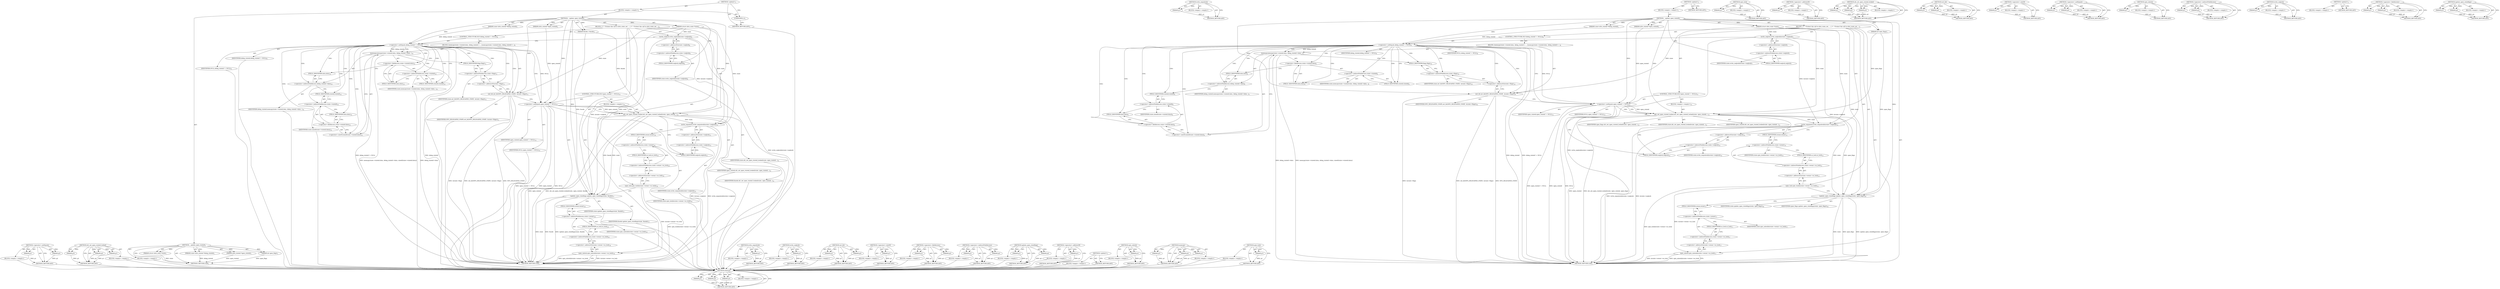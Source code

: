 digraph "spin_lock" {
vulnerable_115 [label=<(METHOD,memcpy)>];
vulnerable_116 [label=<(PARAM,p1)>];
vulnerable_117 [label=<(PARAM,p2)>];
vulnerable_118 [label=<(PARAM,p3)>];
vulnerable_119 [label=<(BLOCK,&lt;empty&gt;,&lt;empty&gt;)>];
vulnerable_120 [label=<(METHOD_RETURN,ANY)>];
vulnerable_141 [label=<(METHOD,write_sequnlock)>];
vulnerable_142 [label=<(PARAM,p1)>];
vulnerable_143 [label=<(BLOCK,&lt;empty&gt;,&lt;empty&gt;)>];
vulnerable_144 [label=<(METHOD_RETURN,ANY)>];
vulnerable_6 [label=<(METHOD,&lt;global&gt;)<SUB>1</SUB>>];
vulnerable_7 [label=<(BLOCK,&lt;empty&gt;,&lt;empty&gt;)<SUB>1</SUB>>];
vulnerable_8 [label=<(METHOD,__update_open_stateid)<SUB>1</SUB>>];
vulnerable_9 [label=<(PARAM,struct nfs4_state *state)<SUB>1</SUB>>];
vulnerable_10 [label=<(PARAM,nfs4_stateid *open_stateid)<SUB>1</SUB>>];
vulnerable_11 [label=<(PARAM,const nfs4_stateid *deleg_stateid)<SUB>1</SUB>>];
vulnerable_12 [label=<(PARAM,int open_flags)<SUB>1</SUB>>];
vulnerable_13 [label=<(BLOCK,{
 	/*
 	 * Protect the call to nfs4_state_set_...,{
 	/*
 	 * Protect the call to nfs4_state_set_...)<SUB>2</SUB>>];
vulnerable_14 [label=<(write_seqlock,write_seqlock(&amp;state-&gt;seqlock))<SUB>7</SUB>>];
vulnerable_15 [label=<(&lt;operator&gt;.addressOf,&amp;state-&gt;seqlock)<SUB>7</SUB>>];
vulnerable_16 [label=<(&lt;operator&gt;.indirectFieldAccess,state-&gt;seqlock)<SUB>7</SUB>>];
vulnerable_17 [label=<(IDENTIFIER,state,write_seqlock(&amp;state-&gt;seqlock))<SUB>7</SUB>>];
vulnerable_18 [label=<(FIELD_IDENTIFIER,seqlock,seqlock)<SUB>7</SUB>>];
vulnerable_19 [label=<(CONTROL_STRUCTURE,IF,if (deleg_stateid != NULL))<SUB>8</SUB>>];
vulnerable_20 [label=<(&lt;operator&gt;.notEquals,deleg_stateid != NULL)<SUB>8</SUB>>];
vulnerable_21 [label=<(IDENTIFIER,deleg_stateid,deleg_stateid != NULL)<SUB>8</SUB>>];
vulnerable_22 [label=<(IDENTIFIER,NULL,deleg_stateid != NULL)<SUB>8</SUB>>];
vulnerable_23 [label=<(BLOCK,{
		memcpy(state-&gt;stateid.data, deleg_stateid-&gt;...,{
		memcpy(state-&gt;stateid.data, deleg_stateid-&gt;...)<SUB>8</SUB>>];
vulnerable_24 [label=<(memcpy,memcpy(state-&gt;stateid.data, deleg_stateid-&gt;data...)<SUB>9</SUB>>];
vulnerable_25 [label=<(&lt;operator&gt;.fieldAccess,state-&gt;stateid.data)<SUB>9</SUB>>];
vulnerable_26 [label=<(&lt;operator&gt;.indirectFieldAccess,state-&gt;stateid)<SUB>9</SUB>>];
vulnerable_27 [label=<(IDENTIFIER,state,memcpy(state-&gt;stateid.data, deleg_stateid-&gt;data...)<SUB>9</SUB>>];
vulnerable_28 [label=<(FIELD_IDENTIFIER,stateid,stateid)<SUB>9</SUB>>];
vulnerable_29 [label=<(FIELD_IDENTIFIER,data,data)<SUB>9</SUB>>];
vulnerable_30 [label=<(&lt;operator&gt;.indirectFieldAccess,deleg_stateid-&gt;data)<SUB>9</SUB>>];
vulnerable_31 [label=<(IDENTIFIER,deleg_stateid,memcpy(state-&gt;stateid.data, deleg_stateid-&gt;data...)<SUB>9</SUB>>];
vulnerable_32 [label=<(FIELD_IDENTIFIER,data,data)<SUB>9</SUB>>];
vulnerable_33 [label=<(&lt;operator&gt;.sizeOf,sizeof(state-&gt;stateid.data))<SUB>9</SUB>>];
vulnerable_34 [label=<(&lt;operator&gt;.fieldAccess,state-&gt;stateid.data)<SUB>9</SUB>>];
vulnerable_35 [label=<(&lt;operator&gt;.indirectFieldAccess,state-&gt;stateid)<SUB>9</SUB>>];
vulnerable_36 [label=<(IDENTIFIER,state,sizeof(state-&gt;stateid.data))<SUB>9</SUB>>];
vulnerable_37 [label=<(FIELD_IDENTIFIER,stateid,stateid)<SUB>9</SUB>>];
vulnerable_38 [label=<(FIELD_IDENTIFIER,data,data)<SUB>9</SUB>>];
vulnerable_39 [label=<(set_bit,set_bit(NFS_DELEGATED_STATE, &amp;state-&gt;flags))<SUB>10</SUB>>];
vulnerable_40 [label=<(IDENTIFIER,NFS_DELEGATED_STATE,set_bit(NFS_DELEGATED_STATE, &amp;state-&gt;flags))<SUB>10</SUB>>];
vulnerable_41 [label=<(&lt;operator&gt;.addressOf,&amp;state-&gt;flags)<SUB>10</SUB>>];
vulnerable_42 [label=<(&lt;operator&gt;.indirectFieldAccess,state-&gt;flags)<SUB>10</SUB>>];
vulnerable_43 [label=<(IDENTIFIER,state,set_bit(NFS_DELEGATED_STATE, &amp;state-&gt;flags))<SUB>10</SUB>>];
vulnerable_44 [label=<(FIELD_IDENTIFIER,flags,flags)<SUB>10</SUB>>];
vulnerable_45 [label=<(CONTROL_STRUCTURE,IF,if (open_stateid != NULL))<SUB>12</SUB>>];
vulnerable_46 [label=<(&lt;operator&gt;.notEquals,open_stateid != NULL)<SUB>12</SUB>>];
vulnerable_47 [label=<(IDENTIFIER,open_stateid,open_stateid != NULL)<SUB>12</SUB>>];
vulnerable_48 [label=<(IDENTIFIER,NULL,open_stateid != NULL)<SUB>12</SUB>>];
vulnerable_49 [label=<(BLOCK,&lt;empty&gt;,&lt;empty&gt;)<SUB>13</SUB>>];
vulnerable_50 [label=<(nfs_set_open_stateid_locked,nfs_set_open_stateid_locked(state, open_stateid...)<SUB>13</SUB>>];
vulnerable_51 [label=<(IDENTIFIER,state,nfs_set_open_stateid_locked(state, open_stateid...)<SUB>13</SUB>>];
vulnerable_52 [label=<(IDENTIFIER,open_stateid,nfs_set_open_stateid_locked(state, open_stateid...)<SUB>13</SUB>>];
vulnerable_53 [label=<(IDENTIFIER,open_flags,nfs_set_open_stateid_locked(state, open_stateid...)<SUB>13</SUB>>];
vulnerable_54 [label=<(write_sequnlock,write_sequnlock(&amp;state-&gt;seqlock))<SUB>14</SUB>>];
vulnerable_55 [label=<(&lt;operator&gt;.addressOf,&amp;state-&gt;seqlock)<SUB>14</SUB>>];
vulnerable_56 [label=<(&lt;operator&gt;.indirectFieldAccess,state-&gt;seqlock)<SUB>14</SUB>>];
vulnerable_57 [label=<(IDENTIFIER,state,write_sequnlock(&amp;state-&gt;seqlock))<SUB>14</SUB>>];
vulnerable_58 [label=<(FIELD_IDENTIFIER,seqlock,seqlock)<SUB>14</SUB>>];
vulnerable_59 [label=<(spin_lock,spin_lock(&amp;state-&gt;owner-&gt;so_lock))<SUB>15</SUB>>];
vulnerable_60 [label=<(&lt;operator&gt;.addressOf,&amp;state-&gt;owner-&gt;so_lock)<SUB>15</SUB>>];
vulnerable_61 [label=<(&lt;operator&gt;.indirectFieldAccess,state-&gt;owner-&gt;so_lock)<SUB>15</SUB>>];
vulnerable_62 [label=<(&lt;operator&gt;.indirectFieldAccess,state-&gt;owner)<SUB>15</SUB>>];
vulnerable_63 [label=<(IDENTIFIER,state,spin_lock(&amp;state-&gt;owner-&gt;so_lock))<SUB>15</SUB>>];
vulnerable_64 [label=<(FIELD_IDENTIFIER,owner,owner)<SUB>15</SUB>>];
vulnerable_65 [label=<(FIELD_IDENTIFIER,so_lock,so_lock)<SUB>15</SUB>>];
vulnerable_66 [label=<(update_open_stateflags,update_open_stateflags(state, open_flags))<SUB>16</SUB>>];
vulnerable_67 [label=<(IDENTIFIER,state,update_open_stateflags(state, open_flags))<SUB>16</SUB>>];
vulnerable_68 [label=<(IDENTIFIER,open_flags,update_open_stateflags(state, open_flags))<SUB>16</SUB>>];
vulnerable_69 [label=<(spin_unlock,spin_unlock(&amp;state-&gt;owner-&gt;so_lock))<SUB>17</SUB>>];
vulnerable_70 [label=<(&lt;operator&gt;.addressOf,&amp;state-&gt;owner-&gt;so_lock)<SUB>17</SUB>>];
vulnerable_71 [label=<(&lt;operator&gt;.indirectFieldAccess,state-&gt;owner-&gt;so_lock)<SUB>17</SUB>>];
vulnerable_72 [label=<(&lt;operator&gt;.indirectFieldAccess,state-&gt;owner)<SUB>17</SUB>>];
vulnerable_73 [label=<(IDENTIFIER,state,spin_unlock(&amp;state-&gt;owner-&gt;so_lock))<SUB>17</SUB>>];
vulnerable_74 [label=<(FIELD_IDENTIFIER,owner,owner)<SUB>17</SUB>>];
vulnerable_75 [label=<(FIELD_IDENTIFIER,so_lock,so_lock)<SUB>17</SUB>>];
vulnerable_76 [label=<(METHOD_RETURN,void)<SUB>1</SUB>>];
vulnerable_78 [label=<(METHOD_RETURN,ANY)<SUB>1</SUB>>];
vulnerable_145 [label=<(METHOD,spin_lock)>];
vulnerable_146 [label=<(PARAM,p1)>];
vulnerable_147 [label=<(BLOCK,&lt;empty&gt;,&lt;empty&gt;)>];
vulnerable_148 [label=<(METHOD_RETURN,ANY)>];
vulnerable_101 [label=<(METHOD,&lt;operator&gt;.addressOf)>];
vulnerable_102 [label=<(PARAM,p1)>];
vulnerable_103 [label=<(BLOCK,&lt;empty&gt;,&lt;empty&gt;)>];
vulnerable_104 [label=<(METHOD_RETURN,ANY)>];
vulnerable_135 [label=<(METHOD,nfs_set_open_stateid_locked)>];
vulnerable_136 [label=<(PARAM,p1)>];
vulnerable_137 [label=<(PARAM,p2)>];
vulnerable_138 [label=<(PARAM,p3)>];
vulnerable_139 [label=<(BLOCK,&lt;empty&gt;,&lt;empty&gt;)>];
vulnerable_140 [label=<(METHOD_RETURN,ANY)>];
vulnerable_130 [label=<(METHOD,set_bit)>];
vulnerable_131 [label=<(PARAM,p1)>];
vulnerable_132 [label=<(PARAM,p2)>];
vulnerable_133 [label=<(BLOCK,&lt;empty&gt;,&lt;empty&gt;)>];
vulnerable_134 [label=<(METHOD_RETURN,ANY)>];
vulnerable_126 [label=<(METHOD,&lt;operator&gt;.sizeOf)>];
vulnerable_127 [label=<(PARAM,p1)>];
vulnerable_128 [label=<(BLOCK,&lt;empty&gt;,&lt;empty&gt;)>];
vulnerable_129 [label=<(METHOD_RETURN,ANY)>];
vulnerable_110 [label=<(METHOD,&lt;operator&gt;.notEquals)>];
vulnerable_111 [label=<(PARAM,p1)>];
vulnerable_112 [label=<(PARAM,p2)>];
vulnerable_113 [label=<(BLOCK,&lt;empty&gt;,&lt;empty&gt;)>];
vulnerable_114 [label=<(METHOD_RETURN,ANY)>];
vulnerable_154 [label=<(METHOD,spin_unlock)>];
vulnerable_155 [label=<(PARAM,p1)>];
vulnerable_156 [label=<(BLOCK,&lt;empty&gt;,&lt;empty&gt;)>];
vulnerable_157 [label=<(METHOD_RETURN,ANY)>];
vulnerable_105 [label=<(METHOD,&lt;operator&gt;.indirectFieldAccess)>];
vulnerable_106 [label=<(PARAM,p1)>];
vulnerable_107 [label=<(PARAM,p2)>];
vulnerable_108 [label=<(BLOCK,&lt;empty&gt;,&lt;empty&gt;)>];
vulnerable_109 [label=<(METHOD_RETURN,ANY)>];
vulnerable_97 [label=<(METHOD,write_seqlock)>];
vulnerable_98 [label=<(PARAM,p1)>];
vulnerable_99 [label=<(BLOCK,&lt;empty&gt;,&lt;empty&gt;)>];
vulnerable_100 [label=<(METHOD_RETURN,ANY)>];
vulnerable_91 [label=<(METHOD,&lt;global&gt;)<SUB>1</SUB>>];
vulnerable_92 [label=<(BLOCK,&lt;empty&gt;,&lt;empty&gt;)>];
vulnerable_93 [label=<(METHOD_RETURN,ANY)>];
vulnerable_121 [label=<(METHOD,&lt;operator&gt;.fieldAccess)>];
vulnerable_122 [label=<(PARAM,p1)>];
vulnerable_123 [label=<(PARAM,p2)>];
vulnerable_124 [label=<(BLOCK,&lt;empty&gt;,&lt;empty&gt;)>];
vulnerable_125 [label=<(METHOD_RETURN,ANY)>];
vulnerable_149 [label=<(METHOD,update_open_stateflags)>];
vulnerable_150 [label=<(PARAM,p1)>];
vulnerable_151 [label=<(PARAM,p2)>];
vulnerable_152 [label=<(BLOCK,&lt;empty&gt;,&lt;empty&gt;)>];
vulnerable_153 [label=<(METHOD_RETURN,ANY)>];
fixed_121 [label=<(METHOD,&lt;operator&gt;.notEquals)>];
fixed_122 [label=<(PARAM,p1)>];
fixed_123 [label=<(PARAM,p2)>];
fixed_124 [label=<(BLOCK,&lt;empty&gt;,&lt;empty&gt;)>];
fixed_125 [label=<(METHOD_RETURN,ANY)>];
fixed_146 [label=<(METHOD,nfs_set_open_stateid_locked)>];
fixed_147 [label=<(PARAM,p1)>];
fixed_148 [label=<(PARAM,p2)>];
fixed_149 [label=<(PARAM,p3)>];
fixed_150 [label=<(BLOCK,&lt;empty&gt;,&lt;empty&gt;)>];
fixed_151 [label=<(METHOD_RETURN,ANY)>];
fixed_6 [label=<(METHOD,&lt;global&gt;)<SUB>1</SUB>>];
fixed_7 [label=<(BLOCK,&lt;empty&gt;,&lt;empty&gt;)<SUB>1</SUB>>];
fixed_8 [label=<(METHOD,__update_open_stateid)<SUB>1</SUB>>];
fixed_9 [label=<(PARAM,struct nfs4_state *state)<SUB>1</SUB>>];
fixed_10 [label=<(PARAM,nfs4_stateid *open_stateid)<SUB>1</SUB>>];
fixed_11 [label=<(PARAM,const nfs4_stateid *deleg_stateid)<SUB>1</SUB>>];
fixed_12 [label=<(PARAM,int open_flags)<SUB>1</SUB>>];
fixed_13 [label=<(BLOCK,&lt;empty&gt;,&lt;empty&gt;)>];
fixed_14 [label=<(METHOD_RETURN,void)<SUB>1</SUB>>];
fixed_16 [label=<(UNKNOWN,),))<SUB>1</SUB>>];
fixed_17 [label=<(METHOD,__update_open_stateid)<SUB>2</SUB>>];
fixed_18 [label=<(PARAM,struct nfs4_state *state)<SUB>2</SUB>>];
fixed_19 [label=<(PARAM,nfs4_stateid *open_stateid)<SUB>2</SUB>>];
fixed_20 [label=<(PARAM,const nfs4_stateid *deleg_stateid)<SUB>2</SUB>>];
fixed_21 [label=<(PARAM,fmode_t fmode)<SUB>2</SUB>>];
fixed_22 [label=<(BLOCK,{
 	/*
 	 * Protect the call to nfs4_state_set_...,{
 	/*
 	 * Protect the call to nfs4_state_set_...)<SUB>3</SUB>>];
fixed_23 [label=<(write_seqlock,write_seqlock(&amp;state-&gt;seqlock))<SUB>8</SUB>>];
fixed_24 [label=<(&lt;operator&gt;.addressOf,&amp;state-&gt;seqlock)<SUB>8</SUB>>];
fixed_25 [label=<(&lt;operator&gt;.indirectFieldAccess,state-&gt;seqlock)<SUB>8</SUB>>];
fixed_26 [label=<(IDENTIFIER,state,write_seqlock(&amp;state-&gt;seqlock))<SUB>8</SUB>>];
fixed_27 [label=<(FIELD_IDENTIFIER,seqlock,seqlock)<SUB>8</SUB>>];
fixed_28 [label=<(CONTROL_STRUCTURE,IF,if (deleg_stateid != NULL))<SUB>9</SUB>>];
fixed_29 [label=<(&lt;operator&gt;.notEquals,deleg_stateid != NULL)<SUB>9</SUB>>];
fixed_30 [label=<(IDENTIFIER,deleg_stateid,deleg_stateid != NULL)<SUB>9</SUB>>];
fixed_31 [label=<(IDENTIFIER,NULL,deleg_stateid != NULL)<SUB>9</SUB>>];
fixed_32 [label=<(BLOCK,{
		memcpy(state-&gt;stateid.data, deleg_stateid-&gt;...,{
		memcpy(state-&gt;stateid.data, deleg_stateid-&gt;...)<SUB>9</SUB>>];
fixed_33 [label=<(memcpy,memcpy(state-&gt;stateid.data, deleg_stateid-&gt;data...)<SUB>10</SUB>>];
fixed_34 [label=<(&lt;operator&gt;.fieldAccess,state-&gt;stateid.data)<SUB>10</SUB>>];
fixed_35 [label=<(&lt;operator&gt;.indirectFieldAccess,state-&gt;stateid)<SUB>10</SUB>>];
fixed_36 [label=<(IDENTIFIER,state,memcpy(state-&gt;stateid.data, deleg_stateid-&gt;data...)<SUB>10</SUB>>];
fixed_37 [label=<(FIELD_IDENTIFIER,stateid,stateid)<SUB>10</SUB>>];
fixed_38 [label=<(FIELD_IDENTIFIER,data,data)<SUB>10</SUB>>];
fixed_39 [label=<(&lt;operator&gt;.indirectFieldAccess,deleg_stateid-&gt;data)<SUB>10</SUB>>];
fixed_40 [label=<(IDENTIFIER,deleg_stateid,memcpy(state-&gt;stateid.data, deleg_stateid-&gt;data...)<SUB>10</SUB>>];
fixed_41 [label=<(FIELD_IDENTIFIER,data,data)<SUB>10</SUB>>];
fixed_42 [label=<(&lt;operator&gt;.sizeOf,sizeof(state-&gt;stateid.data))<SUB>10</SUB>>];
fixed_43 [label=<(&lt;operator&gt;.fieldAccess,state-&gt;stateid.data)<SUB>10</SUB>>];
fixed_44 [label=<(&lt;operator&gt;.indirectFieldAccess,state-&gt;stateid)<SUB>10</SUB>>];
fixed_45 [label=<(IDENTIFIER,state,sizeof(state-&gt;stateid.data))<SUB>10</SUB>>];
fixed_46 [label=<(FIELD_IDENTIFIER,stateid,stateid)<SUB>10</SUB>>];
fixed_47 [label=<(FIELD_IDENTIFIER,data,data)<SUB>10</SUB>>];
fixed_48 [label=<(set_bit,set_bit(NFS_DELEGATED_STATE, &amp;state-&gt;flags))<SUB>11</SUB>>];
fixed_49 [label=<(IDENTIFIER,NFS_DELEGATED_STATE,set_bit(NFS_DELEGATED_STATE, &amp;state-&gt;flags))<SUB>11</SUB>>];
fixed_50 [label=<(&lt;operator&gt;.addressOf,&amp;state-&gt;flags)<SUB>11</SUB>>];
fixed_51 [label=<(&lt;operator&gt;.indirectFieldAccess,state-&gt;flags)<SUB>11</SUB>>];
fixed_52 [label=<(IDENTIFIER,state,set_bit(NFS_DELEGATED_STATE, &amp;state-&gt;flags))<SUB>11</SUB>>];
fixed_53 [label=<(FIELD_IDENTIFIER,flags,flags)<SUB>11</SUB>>];
fixed_54 [label=<(CONTROL_STRUCTURE,IF,if (open_stateid != NULL))<SUB>13</SUB>>];
fixed_55 [label=<(&lt;operator&gt;.notEquals,open_stateid != NULL)<SUB>13</SUB>>];
fixed_56 [label=<(IDENTIFIER,open_stateid,open_stateid != NULL)<SUB>13</SUB>>];
fixed_57 [label=<(IDENTIFIER,NULL,open_stateid != NULL)<SUB>13</SUB>>];
fixed_58 [label=<(BLOCK,&lt;empty&gt;,&lt;empty&gt;)<SUB>14</SUB>>];
fixed_59 [label=<(nfs_set_open_stateid_locked,nfs_set_open_stateid_locked(state, open_stateid...)<SUB>14</SUB>>];
fixed_60 [label=<(IDENTIFIER,state,nfs_set_open_stateid_locked(state, open_stateid...)<SUB>14</SUB>>];
fixed_61 [label=<(IDENTIFIER,open_stateid,nfs_set_open_stateid_locked(state, open_stateid...)<SUB>14</SUB>>];
fixed_62 [label=<(IDENTIFIER,fmode,nfs_set_open_stateid_locked(state, open_stateid...)<SUB>14</SUB>>];
fixed_63 [label=<(write_sequnlock,write_sequnlock(&amp;state-&gt;seqlock))<SUB>15</SUB>>];
fixed_64 [label=<(&lt;operator&gt;.addressOf,&amp;state-&gt;seqlock)<SUB>15</SUB>>];
fixed_65 [label=<(&lt;operator&gt;.indirectFieldAccess,state-&gt;seqlock)<SUB>15</SUB>>];
fixed_66 [label=<(IDENTIFIER,state,write_sequnlock(&amp;state-&gt;seqlock))<SUB>15</SUB>>];
fixed_67 [label=<(FIELD_IDENTIFIER,seqlock,seqlock)<SUB>15</SUB>>];
fixed_68 [label=<(spin_lock,spin_lock(&amp;state-&gt;owner-&gt;so_lock))<SUB>16</SUB>>];
fixed_69 [label=<(&lt;operator&gt;.addressOf,&amp;state-&gt;owner-&gt;so_lock)<SUB>16</SUB>>];
fixed_70 [label=<(&lt;operator&gt;.indirectFieldAccess,state-&gt;owner-&gt;so_lock)<SUB>16</SUB>>];
fixed_71 [label=<(&lt;operator&gt;.indirectFieldAccess,state-&gt;owner)<SUB>16</SUB>>];
fixed_72 [label=<(IDENTIFIER,state,spin_lock(&amp;state-&gt;owner-&gt;so_lock))<SUB>16</SUB>>];
fixed_73 [label=<(FIELD_IDENTIFIER,owner,owner)<SUB>16</SUB>>];
fixed_74 [label=<(FIELD_IDENTIFIER,so_lock,so_lock)<SUB>16</SUB>>];
fixed_75 [label=<(update_open_stateflags,update_open_stateflags(state, fmode))<SUB>17</SUB>>];
fixed_76 [label=<(IDENTIFIER,state,update_open_stateflags(state, fmode))<SUB>17</SUB>>];
fixed_77 [label=<(IDENTIFIER,fmode,update_open_stateflags(state, fmode))<SUB>17</SUB>>];
fixed_78 [label=<(spin_unlock,spin_unlock(&amp;state-&gt;owner-&gt;so_lock))<SUB>18</SUB>>];
fixed_79 [label=<(&lt;operator&gt;.addressOf,&amp;state-&gt;owner-&gt;so_lock)<SUB>18</SUB>>];
fixed_80 [label=<(&lt;operator&gt;.indirectFieldAccess,state-&gt;owner-&gt;so_lock)<SUB>18</SUB>>];
fixed_81 [label=<(&lt;operator&gt;.indirectFieldAccess,state-&gt;owner)<SUB>18</SUB>>];
fixed_82 [label=<(IDENTIFIER,state,spin_unlock(&amp;state-&gt;owner-&gt;so_lock))<SUB>18</SUB>>];
fixed_83 [label=<(FIELD_IDENTIFIER,owner,owner)<SUB>18</SUB>>];
fixed_84 [label=<(FIELD_IDENTIFIER,so_lock,so_lock)<SUB>18</SUB>>];
fixed_85 [label=<(METHOD_RETURN,void)<SUB>2</SUB>>];
fixed_87 [label=<(METHOD_RETURN,ANY)<SUB>1</SUB>>];
fixed_152 [label=<(METHOD,write_sequnlock)>];
fixed_153 [label=<(PARAM,p1)>];
fixed_154 [label=<(BLOCK,&lt;empty&gt;,&lt;empty&gt;)>];
fixed_155 [label=<(METHOD_RETURN,ANY)>];
fixed_108 [label=<(METHOD,write_seqlock)>];
fixed_109 [label=<(PARAM,p1)>];
fixed_110 [label=<(BLOCK,&lt;empty&gt;,&lt;empty&gt;)>];
fixed_111 [label=<(METHOD_RETURN,ANY)>];
fixed_141 [label=<(METHOD,set_bit)>];
fixed_142 [label=<(PARAM,p1)>];
fixed_143 [label=<(PARAM,p2)>];
fixed_144 [label=<(BLOCK,&lt;empty&gt;,&lt;empty&gt;)>];
fixed_145 [label=<(METHOD_RETURN,ANY)>];
fixed_137 [label=<(METHOD,&lt;operator&gt;.sizeOf)>];
fixed_138 [label=<(PARAM,p1)>];
fixed_139 [label=<(BLOCK,&lt;empty&gt;,&lt;empty&gt;)>];
fixed_140 [label=<(METHOD_RETURN,ANY)>];
fixed_132 [label=<(METHOD,&lt;operator&gt;.fieldAccess)>];
fixed_133 [label=<(PARAM,p1)>];
fixed_134 [label=<(PARAM,p2)>];
fixed_135 [label=<(BLOCK,&lt;empty&gt;,&lt;empty&gt;)>];
fixed_136 [label=<(METHOD_RETURN,ANY)>];
fixed_116 [label=<(METHOD,&lt;operator&gt;.indirectFieldAccess)>];
fixed_117 [label=<(PARAM,p1)>];
fixed_118 [label=<(PARAM,p2)>];
fixed_119 [label=<(BLOCK,&lt;empty&gt;,&lt;empty&gt;)>];
fixed_120 [label=<(METHOD_RETURN,ANY)>];
fixed_160 [label=<(METHOD,update_open_stateflags)>];
fixed_161 [label=<(PARAM,p1)>];
fixed_162 [label=<(PARAM,p2)>];
fixed_163 [label=<(BLOCK,&lt;empty&gt;,&lt;empty&gt;)>];
fixed_164 [label=<(METHOD_RETURN,ANY)>];
fixed_112 [label=<(METHOD,&lt;operator&gt;.addressOf)>];
fixed_113 [label=<(PARAM,p1)>];
fixed_114 [label=<(BLOCK,&lt;empty&gt;,&lt;empty&gt;)>];
fixed_115 [label=<(METHOD_RETURN,ANY)>];
fixed_102 [label=<(METHOD,&lt;global&gt;)<SUB>1</SUB>>];
fixed_103 [label=<(BLOCK,&lt;empty&gt;,&lt;empty&gt;)>];
fixed_104 [label=<(METHOD_RETURN,ANY)>];
fixed_165 [label=<(METHOD,spin_unlock)>];
fixed_166 [label=<(PARAM,p1)>];
fixed_167 [label=<(BLOCK,&lt;empty&gt;,&lt;empty&gt;)>];
fixed_168 [label=<(METHOD_RETURN,ANY)>];
fixed_126 [label=<(METHOD,memcpy)>];
fixed_127 [label=<(PARAM,p1)>];
fixed_128 [label=<(PARAM,p2)>];
fixed_129 [label=<(PARAM,p3)>];
fixed_130 [label=<(BLOCK,&lt;empty&gt;,&lt;empty&gt;)>];
fixed_131 [label=<(METHOD_RETURN,ANY)>];
fixed_156 [label=<(METHOD,spin_lock)>];
fixed_157 [label=<(PARAM,p1)>];
fixed_158 [label=<(BLOCK,&lt;empty&gt;,&lt;empty&gt;)>];
fixed_159 [label=<(METHOD_RETURN,ANY)>];
vulnerable_115 -> vulnerable_116  [key=0, label="AST: "];
vulnerable_115 -> vulnerable_116  [key=1, label="DDG: "];
vulnerable_115 -> vulnerable_119  [key=0, label="AST: "];
vulnerable_115 -> vulnerable_117  [key=0, label="AST: "];
vulnerable_115 -> vulnerable_117  [key=1, label="DDG: "];
vulnerable_115 -> vulnerable_120  [key=0, label="AST: "];
vulnerable_115 -> vulnerable_120  [key=1, label="CFG: "];
vulnerable_115 -> vulnerable_118  [key=0, label="AST: "];
vulnerable_115 -> vulnerable_118  [key=1, label="DDG: "];
vulnerable_116 -> vulnerable_120  [key=0, label="DDG: p1"];
vulnerable_117 -> vulnerable_120  [key=0, label="DDG: p2"];
vulnerable_118 -> vulnerable_120  [key=0, label="DDG: p3"];
vulnerable_141 -> vulnerable_142  [key=0, label="AST: "];
vulnerable_141 -> vulnerable_142  [key=1, label="DDG: "];
vulnerable_141 -> vulnerable_143  [key=0, label="AST: "];
vulnerable_141 -> vulnerable_144  [key=0, label="AST: "];
vulnerable_141 -> vulnerable_144  [key=1, label="CFG: "];
vulnerable_142 -> vulnerable_144  [key=0, label="DDG: p1"];
vulnerable_6 -> vulnerable_7  [key=0, label="AST: "];
vulnerable_6 -> vulnerable_78  [key=0, label="AST: "];
vulnerable_6 -> vulnerable_78  [key=1, label="CFG: "];
vulnerable_7 -> vulnerable_8  [key=0, label="AST: "];
vulnerable_8 -> vulnerable_9  [key=0, label="AST: "];
vulnerable_8 -> vulnerable_9  [key=1, label="DDG: "];
vulnerable_8 -> vulnerable_10  [key=0, label="AST: "];
vulnerable_8 -> vulnerable_10  [key=1, label="DDG: "];
vulnerable_8 -> vulnerable_11  [key=0, label="AST: "];
vulnerable_8 -> vulnerable_11  [key=1, label="DDG: "];
vulnerable_8 -> vulnerable_12  [key=0, label="AST: "];
vulnerable_8 -> vulnerable_12  [key=1, label="DDG: "];
vulnerable_8 -> vulnerable_13  [key=0, label="AST: "];
vulnerable_8 -> vulnerable_76  [key=0, label="AST: "];
vulnerable_8 -> vulnerable_18  [key=0, label="CFG: "];
vulnerable_8 -> vulnerable_66  [key=0, label="DDG: "];
vulnerable_8 -> vulnerable_20  [key=0, label="DDG: "];
vulnerable_8 -> vulnerable_46  [key=0, label="DDG: "];
vulnerable_8 -> vulnerable_39  [key=0, label="DDG: "];
vulnerable_8 -> vulnerable_50  [key=0, label="DDG: "];
vulnerable_9 -> vulnerable_14  [key=0, label="DDG: state"];
vulnerable_9 -> vulnerable_54  [key=0, label="DDG: state"];
vulnerable_9 -> vulnerable_66  [key=0, label="DDG: state"];
vulnerable_9 -> vulnerable_39  [key=0, label="DDG: state"];
vulnerable_9 -> vulnerable_50  [key=0, label="DDG: state"];
vulnerable_10 -> vulnerable_46  [key=0, label="DDG: open_stateid"];
vulnerable_11 -> vulnerable_20  [key=0, label="DDG: deleg_stateid"];
vulnerable_12 -> vulnerable_66  [key=0, label="DDG: open_flags"];
vulnerable_12 -> vulnerable_50  [key=0, label="DDG: open_flags"];
vulnerable_13 -> vulnerable_14  [key=0, label="AST: "];
vulnerable_13 -> vulnerable_19  [key=0, label="AST: "];
vulnerable_13 -> vulnerable_45  [key=0, label="AST: "];
vulnerable_13 -> vulnerable_54  [key=0, label="AST: "];
vulnerable_13 -> vulnerable_59  [key=0, label="AST: "];
vulnerable_13 -> vulnerable_66  [key=0, label="AST: "];
vulnerable_13 -> vulnerable_69  [key=0, label="AST: "];
vulnerable_14 -> vulnerable_15  [key=0, label="AST: "];
vulnerable_14 -> vulnerable_20  [key=0, label="CFG: "];
vulnerable_14 -> vulnerable_76  [key=0, label="DDG: write_seqlock(&amp;state-&gt;seqlock)"];
vulnerable_14 -> vulnerable_54  [key=0, label="DDG: &amp;state-&gt;seqlock"];
vulnerable_14 -> vulnerable_66  [key=0, label="DDG: &amp;state-&gt;seqlock"];
vulnerable_15 -> vulnerable_16  [key=0, label="AST: "];
vulnerable_15 -> vulnerable_14  [key=0, label="CFG: "];
vulnerable_16 -> vulnerable_17  [key=0, label="AST: "];
vulnerable_16 -> vulnerable_18  [key=0, label="AST: "];
vulnerable_16 -> vulnerable_15  [key=0, label="CFG: "];
vulnerable_18 -> vulnerable_16  [key=0, label="CFG: "];
vulnerable_19 -> vulnerable_20  [key=0, label="AST: "];
vulnerable_19 -> vulnerable_23  [key=0, label="AST: "];
vulnerable_20 -> vulnerable_21  [key=0, label="AST: "];
vulnerable_20 -> vulnerable_22  [key=0, label="AST: "];
vulnerable_20 -> vulnerable_28  [key=0, label="CFG: "];
vulnerable_20 -> vulnerable_28  [key=1, label="CDG: "];
vulnerable_20 -> vulnerable_46  [key=0, label="CFG: "];
vulnerable_20 -> vulnerable_46  [key=1, label="DDG: NULL"];
vulnerable_20 -> vulnerable_76  [key=0, label="DDG: deleg_stateid"];
vulnerable_20 -> vulnerable_76  [key=1, label="DDG: deleg_stateid != NULL"];
vulnerable_20 -> vulnerable_24  [key=0, label="DDG: deleg_stateid"];
vulnerable_20 -> vulnerable_24  [key=1, label="CDG: "];
vulnerable_20 -> vulnerable_30  [key=0, label="CDG: "];
vulnerable_20 -> vulnerable_34  [key=0, label="CDG: "];
vulnerable_20 -> vulnerable_32  [key=0, label="CDG: "];
vulnerable_20 -> vulnerable_33  [key=0, label="CDG: "];
vulnerable_20 -> vulnerable_26  [key=0, label="CDG: "];
vulnerable_20 -> vulnerable_42  [key=0, label="CDG: "];
vulnerable_20 -> vulnerable_37  [key=0, label="CDG: "];
vulnerable_20 -> vulnerable_38  [key=0, label="CDG: "];
vulnerable_20 -> vulnerable_25  [key=0, label="CDG: "];
vulnerable_20 -> vulnerable_41  [key=0, label="CDG: "];
vulnerable_20 -> vulnerable_29  [key=0, label="CDG: "];
vulnerable_20 -> vulnerable_44  [key=0, label="CDG: "];
vulnerable_20 -> vulnerable_35  [key=0, label="CDG: "];
vulnerable_20 -> vulnerable_39  [key=0, label="CDG: "];
vulnerable_23 -> vulnerable_24  [key=0, label="AST: "];
vulnerable_23 -> vulnerable_39  [key=0, label="AST: "];
vulnerable_24 -> vulnerable_25  [key=0, label="AST: "];
vulnerable_24 -> vulnerable_30  [key=0, label="AST: "];
vulnerable_24 -> vulnerable_33  [key=0, label="AST: "];
vulnerable_24 -> vulnerable_44  [key=0, label="CFG: "];
vulnerable_24 -> vulnerable_76  [key=0, label="DDG: deleg_stateid-&gt;data"];
vulnerable_24 -> vulnerable_76  [key=1, label="DDG: memcpy(state-&gt;stateid.data, deleg_stateid-&gt;data, sizeof(state-&gt;stateid.data))"];
vulnerable_25 -> vulnerable_26  [key=0, label="AST: "];
vulnerable_25 -> vulnerable_29  [key=0, label="AST: "];
vulnerable_25 -> vulnerable_32  [key=0, label="CFG: "];
vulnerable_26 -> vulnerable_27  [key=0, label="AST: "];
vulnerable_26 -> vulnerable_28  [key=0, label="AST: "];
vulnerable_26 -> vulnerable_29  [key=0, label="CFG: "];
vulnerable_28 -> vulnerable_26  [key=0, label="CFG: "];
vulnerable_29 -> vulnerable_25  [key=0, label="CFG: "];
vulnerable_30 -> vulnerable_31  [key=0, label="AST: "];
vulnerable_30 -> vulnerable_32  [key=0, label="AST: "];
vulnerable_30 -> vulnerable_37  [key=0, label="CFG: "];
vulnerable_32 -> vulnerable_30  [key=0, label="CFG: "];
vulnerable_33 -> vulnerable_34  [key=0, label="AST: "];
vulnerable_33 -> vulnerable_24  [key=0, label="CFG: "];
vulnerable_34 -> vulnerable_35  [key=0, label="AST: "];
vulnerable_34 -> vulnerable_38  [key=0, label="AST: "];
vulnerable_34 -> vulnerable_33  [key=0, label="CFG: "];
vulnerable_35 -> vulnerable_36  [key=0, label="AST: "];
vulnerable_35 -> vulnerable_37  [key=0, label="AST: "];
vulnerable_35 -> vulnerable_38  [key=0, label="CFG: "];
vulnerable_37 -> vulnerable_35  [key=0, label="CFG: "];
vulnerable_38 -> vulnerable_34  [key=0, label="CFG: "];
vulnerable_39 -> vulnerable_40  [key=0, label="AST: "];
vulnerable_39 -> vulnerable_41  [key=0, label="AST: "];
vulnerable_39 -> vulnerable_46  [key=0, label="CFG: "];
vulnerable_39 -> vulnerable_76  [key=0, label="DDG: &amp;state-&gt;flags"];
vulnerable_39 -> vulnerable_76  [key=1, label="DDG: set_bit(NFS_DELEGATED_STATE, &amp;state-&gt;flags)"];
vulnerable_39 -> vulnerable_76  [key=2, label="DDG: NFS_DELEGATED_STATE"];
vulnerable_41 -> vulnerable_42  [key=0, label="AST: "];
vulnerable_41 -> vulnerable_39  [key=0, label="CFG: "];
vulnerable_42 -> vulnerable_43  [key=0, label="AST: "];
vulnerable_42 -> vulnerable_44  [key=0, label="AST: "];
vulnerable_42 -> vulnerable_41  [key=0, label="CFG: "];
vulnerable_44 -> vulnerable_42  [key=0, label="CFG: "];
vulnerable_45 -> vulnerable_46  [key=0, label="AST: "];
vulnerable_45 -> vulnerable_49  [key=0, label="AST: "];
vulnerable_46 -> vulnerable_47  [key=0, label="AST: "];
vulnerable_46 -> vulnerable_48  [key=0, label="AST: "];
vulnerable_46 -> vulnerable_50  [key=0, label="CFG: "];
vulnerable_46 -> vulnerable_50  [key=1, label="DDG: open_stateid"];
vulnerable_46 -> vulnerable_50  [key=2, label="CDG: "];
vulnerable_46 -> vulnerable_58  [key=0, label="CFG: "];
vulnerable_46 -> vulnerable_76  [key=0, label="DDG: open_stateid"];
vulnerable_46 -> vulnerable_76  [key=1, label="DDG: NULL"];
vulnerable_46 -> vulnerable_76  [key=2, label="DDG: open_stateid != NULL"];
vulnerable_49 -> vulnerable_50  [key=0, label="AST: "];
vulnerable_50 -> vulnerable_51  [key=0, label="AST: "];
vulnerable_50 -> vulnerable_52  [key=0, label="AST: "];
vulnerable_50 -> vulnerable_53  [key=0, label="AST: "];
vulnerable_50 -> vulnerable_58  [key=0, label="CFG: "];
vulnerable_50 -> vulnerable_76  [key=0, label="DDG: open_stateid"];
vulnerable_50 -> vulnerable_76  [key=1, label="DDG: nfs_set_open_stateid_locked(state, open_stateid, open_flags)"];
vulnerable_50 -> vulnerable_54  [key=0, label="DDG: state"];
vulnerable_50 -> vulnerable_66  [key=0, label="DDG: state"];
vulnerable_50 -> vulnerable_66  [key=1, label="DDG: open_flags"];
vulnerable_54 -> vulnerable_55  [key=0, label="AST: "];
vulnerable_54 -> vulnerable_64  [key=0, label="CFG: "];
vulnerable_54 -> vulnerable_76  [key=0, label="DDG: &amp;state-&gt;seqlock"];
vulnerable_54 -> vulnerable_76  [key=1, label="DDG: write_sequnlock(&amp;state-&gt;seqlock)"];
vulnerable_55 -> vulnerable_56  [key=0, label="AST: "];
vulnerable_55 -> vulnerable_54  [key=0, label="CFG: "];
vulnerable_56 -> vulnerable_57  [key=0, label="AST: "];
vulnerable_56 -> vulnerable_58  [key=0, label="AST: "];
vulnerable_56 -> vulnerable_55  [key=0, label="CFG: "];
vulnerable_58 -> vulnerable_56  [key=0, label="CFG: "];
vulnerable_59 -> vulnerable_60  [key=0, label="AST: "];
vulnerable_59 -> vulnerable_66  [key=0, label="CFG: "];
vulnerable_59 -> vulnerable_76  [key=0, label="DDG: spin_lock(&amp;state-&gt;owner-&gt;so_lock)"];
vulnerable_59 -> vulnerable_69  [key=0, label="DDG: &amp;state-&gt;owner-&gt;so_lock"];
vulnerable_60 -> vulnerable_61  [key=0, label="AST: "];
vulnerable_60 -> vulnerable_59  [key=0, label="CFG: "];
vulnerable_61 -> vulnerable_62  [key=0, label="AST: "];
vulnerable_61 -> vulnerable_65  [key=0, label="AST: "];
vulnerable_61 -> vulnerable_60  [key=0, label="CFG: "];
vulnerable_62 -> vulnerable_63  [key=0, label="AST: "];
vulnerable_62 -> vulnerable_64  [key=0, label="AST: "];
vulnerable_62 -> vulnerable_65  [key=0, label="CFG: "];
vulnerable_64 -> vulnerable_62  [key=0, label="CFG: "];
vulnerable_65 -> vulnerable_61  [key=0, label="CFG: "];
vulnerable_66 -> vulnerable_67  [key=0, label="AST: "];
vulnerable_66 -> vulnerable_68  [key=0, label="AST: "];
vulnerable_66 -> vulnerable_74  [key=0, label="CFG: "];
vulnerable_66 -> vulnerable_76  [key=0, label="DDG: state"];
vulnerable_66 -> vulnerable_76  [key=1, label="DDG: open_flags"];
vulnerable_66 -> vulnerable_76  [key=2, label="DDG: update_open_stateflags(state, open_flags)"];
vulnerable_69 -> vulnerable_70  [key=0, label="AST: "];
vulnerable_69 -> vulnerable_76  [key=0, label="CFG: "];
vulnerable_69 -> vulnerable_76  [key=1, label="DDG: &amp;state-&gt;owner-&gt;so_lock"];
vulnerable_69 -> vulnerable_76  [key=2, label="DDG: spin_unlock(&amp;state-&gt;owner-&gt;so_lock)"];
vulnerable_70 -> vulnerable_71  [key=0, label="AST: "];
vulnerable_70 -> vulnerable_69  [key=0, label="CFG: "];
vulnerable_71 -> vulnerable_72  [key=0, label="AST: "];
vulnerable_71 -> vulnerable_75  [key=0, label="AST: "];
vulnerable_71 -> vulnerable_70  [key=0, label="CFG: "];
vulnerable_72 -> vulnerable_73  [key=0, label="AST: "];
vulnerable_72 -> vulnerable_74  [key=0, label="AST: "];
vulnerable_72 -> vulnerable_75  [key=0, label="CFG: "];
vulnerable_74 -> vulnerable_72  [key=0, label="CFG: "];
vulnerable_75 -> vulnerable_71  [key=0, label="CFG: "];
vulnerable_145 -> vulnerable_146  [key=0, label="AST: "];
vulnerable_145 -> vulnerable_146  [key=1, label="DDG: "];
vulnerable_145 -> vulnerable_147  [key=0, label="AST: "];
vulnerable_145 -> vulnerable_148  [key=0, label="AST: "];
vulnerable_145 -> vulnerable_148  [key=1, label="CFG: "];
vulnerable_146 -> vulnerable_148  [key=0, label="DDG: p1"];
vulnerable_101 -> vulnerable_102  [key=0, label="AST: "];
vulnerable_101 -> vulnerable_102  [key=1, label="DDG: "];
vulnerable_101 -> vulnerable_103  [key=0, label="AST: "];
vulnerable_101 -> vulnerable_104  [key=0, label="AST: "];
vulnerable_101 -> vulnerable_104  [key=1, label="CFG: "];
vulnerable_102 -> vulnerable_104  [key=0, label="DDG: p1"];
vulnerable_135 -> vulnerable_136  [key=0, label="AST: "];
vulnerable_135 -> vulnerable_136  [key=1, label="DDG: "];
vulnerable_135 -> vulnerable_139  [key=0, label="AST: "];
vulnerable_135 -> vulnerable_137  [key=0, label="AST: "];
vulnerable_135 -> vulnerable_137  [key=1, label="DDG: "];
vulnerable_135 -> vulnerable_140  [key=0, label="AST: "];
vulnerable_135 -> vulnerable_140  [key=1, label="CFG: "];
vulnerable_135 -> vulnerable_138  [key=0, label="AST: "];
vulnerable_135 -> vulnerable_138  [key=1, label="DDG: "];
vulnerable_136 -> vulnerable_140  [key=0, label="DDG: p1"];
vulnerable_137 -> vulnerable_140  [key=0, label="DDG: p2"];
vulnerable_138 -> vulnerable_140  [key=0, label="DDG: p3"];
vulnerable_130 -> vulnerable_131  [key=0, label="AST: "];
vulnerable_130 -> vulnerable_131  [key=1, label="DDG: "];
vulnerable_130 -> vulnerable_133  [key=0, label="AST: "];
vulnerable_130 -> vulnerable_132  [key=0, label="AST: "];
vulnerable_130 -> vulnerable_132  [key=1, label="DDG: "];
vulnerable_130 -> vulnerable_134  [key=0, label="AST: "];
vulnerable_130 -> vulnerable_134  [key=1, label="CFG: "];
vulnerable_131 -> vulnerable_134  [key=0, label="DDG: p1"];
vulnerable_132 -> vulnerable_134  [key=0, label="DDG: p2"];
vulnerable_126 -> vulnerable_127  [key=0, label="AST: "];
vulnerable_126 -> vulnerable_127  [key=1, label="DDG: "];
vulnerable_126 -> vulnerable_128  [key=0, label="AST: "];
vulnerable_126 -> vulnerable_129  [key=0, label="AST: "];
vulnerable_126 -> vulnerable_129  [key=1, label="CFG: "];
vulnerable_127 -> vulnerable_129  [key=0, label="DDG: p1"];
vulnerable_110 -> vulnerable_111  [key=0, label="AST: "];
vulnerable_110 -> vulnerable_111  [key=1, label="DDG: "];
vulnerable_110 -> vulnerable_113  [key=0, label="AST: "];
vulnerable_110 -> vulnerable_112  [key=0, label="AST: "];
vulnerable_110 -> vulnerable_112  [key=1, label="DDG: "];
vulnerable_110 -> vulnerable_114  [key=0, label="AST: "];
vulnerable_110 -> vulnerable_114  [key=1, label="CFG: "];
vulnerable_111 -> vulnerable_114  [key=0, label="DDG: p1"];
vulnerable_112 -> vulnerable_114  [key=0, label="DDG: p2"];
vulnerable_154 -> vulnerable_155  [key=0, label="AST: "];
vulnerable_154 -> vulnerable_155  [key=1, label="DDG: "];
vulnerable_154 -> vulnerable_156  [key=0, label="AST: "];
vulnerable_154 -> vulnerable_157  [key=0, label="AST: "];
vulnerable_154 -> vulnerable_157  [key=1, label="CFG: "];
vulnerable_155 -> vulnerable_157  [key=0, label="DDG: p1"];
vulnerable_105 -> vulnerable_106  [key=0, label="AST: "];
vulnerable_105 -> vulnerable_106  [key=1, label="DDG: "];
vulnerable_105 -> vulnerable_108  [key=0, label="AST: "];
vulnerable_105 -> vulnerable_107  [key=0, label="AST: "];
vulnerable_105 -> vulnerable_107  [key=1, label="DDG: "];
vulnerable_105 -> vulnerable_109  [key=0, label="AST: "];
vulnerable_105 -> vulnerable_109  [key=1, label="CFG: "];
vulnerable_106 -> vulnerable_109  [key=0, label="DDG: p1"];
vulnerable_107 -> vulnerable_109  [key=0, label="DDG: p2"];
vulnerable_97 -> vulnerable_98  [key=0, label="AST: "];
vulnerable_97 -> vulnerable_98  [key=1, label="DDG: "];
vulnerable_97 -> vulnerable_99  [key=0, label="AST: "];
vulnerable_97 -> vulnerable_100  [key=0, label="AST: "];
vulnerable_97 -> vulnerable_100  [key=1, label="CFG: "];
vulnerable_98 -> vulnerable_100  [key=0, label="DDG: p1"];
vulnerable_91 -> vulnerable_92  [key=0, label="AST: "];
vulnerable_91 -> vulnerable_93  [key=0, label="AST: "];
vulnerable_91 -> vulnerable_93  [key=1, label="CFG: "];
vulnerable_121 -> vulnerable_122  [key=0, label="AST: "];
vulnerable_121 -> vulnerable_122  [key=1, label="DDG: "];
vulnerable_121 -> vulnerable_124  [key=0, label="AST: "];
vulnerable_121 -> vulnerable_123  [key=0, label="AST: "];
vulnerable_121 -> vulnerable_123  [key=1, label="DDG: "];
vulnerable_121 -> vulnerable_125  [key=0, label="AST: "];
vulnerable_121 -> vulnerable_125  [key=1, label="CFG: "];
vulnerable_122 -> vulnerable_125  [key=0, label="DDG: p1"];
vulnerable_123 -> vulnerable_125  [key=0, label="DDG: p2"];
vulnerable_149 -> vulnerable_150  [key=0, label="AST: "];
vulnerable_149 -> vulnerable_150  [key=1, label="DDG: "];
vulnerable_149 -> vulnerable_152  [key=0, label="AST: "];
vulnerable_149 -> vulnerable_151  [key=0, label="AST: "];
vulnerable_149 -> vulnerable_151  [key=1, label="DDG: "];
vulnerable_149 -> vulnerable_153  [key=0, label="AST: "];
vulnerable_149 -> vulnerable_153  [key=1, label="CFG: "];
vulnerable_150 -> vulnerable_153  [key=0, label="DDG: p1"];
vulnerable_151 -> vulnerable_153  [key=0, label="DDG: p2"];
fixed_121 -> fixed_122  [key=0, label="AST: "];
fixed_121 -> fixed_122  [key=1, label="DDG: "];
fixed_121 -> fixed_124  [key=0, label="AST: "];
fixed_121 -> fixed_123  [key=0, label="AST: "];
fixed_121 -> fixed_123  [key=1, label="DDG: "];
fixed_121 -> fixed_125  [key=0, label="AST: "];
fixed_121 -> fixed_125  [key=1, label="CFG: "];
fixed_122 -> fixed_125  [key=0, label="DDG: p1"];
fixed_123 -> fixed_125  [key=0, label="DDG: p2"];
fixed_124 -> vulnerable_115  [key=0];
fixed_125 -> vulnerable_115  [key=0];
fixed_146 -> fixed_147  [key=0, label="AST: "];
fixed_146 -> fixed_147  [key=1, label="DDG: "];
fixed_146 -> fixed_150  [key=0, label="AST: "];
fixed_146 -> fixed_148  [key=0, label="AST: "];
fixed_146 -> fixed_148  [key=1, label="DDG: "];
fixed_146 -> fixed_151  [key=0, label="AST: "];
fixed_146 -> fixed_151  [key=1, label="CFG: "];
fixed_146 -> fixed_149  [key=0, label="AST: "];
fixed_146 -> fixed_149  [key=1, label="DDG: "];
fixed_147 -> fixed_151  [key=0, label="DDG: p1"];
fixed_148 -> fixed_151  [key=0, label="DDG: p2"];
fixed_149 -> fixed_151  [key=0, label="DDG: p3"];
fixed_150 -> vulnerable_115  [key=0];
fixed_151 -> vulnerable_115  [key=0];
fixed_6 -> fixed_7  [key=0, label="AST: "];
fixed_6 -> fixed_87  [key=0, label="AST: "];
fixed_6 -> fixed_16  [key=0, label="CFG: "];
fixed_7 -> fixed_8  [key=0, label="AST: "];
fixed_7 -> fixed_16  [key=0, label="AST: "];
fixed_7 -> fixed_17  [key=0, label="AST: "];
fixed_8 -> fixed_9  [key=0, label="AST: "];
fixed_8 -> fixed_9  [key=1, label="DDG: "];
fixed_8 -> fixed_10  [key=0, label="AST: "];
fixed_8 -> fixed_10  [key=1, label="DDG: "];
fixed_8 -> fixed_11  [key=0, label="AST: "];
fixed_8 -> fixed_11  [key=1, label="DDG: "];
fixed_8 -> fixed_12  [key=0, label="AST: "];
fixed_8 -> fixed_12  [key=1, label="DDG: "];
fixed_8 -> fixed_13  [key=0, label="AST: "];
fixed_8 -> fixed_14  [key=0, label="AST: "];
fixed_8 -> fixed_14  [key=1, label="CFG: "];
fixed_9 -> fixed_14  [key=0, label="DDG: state"];
fixed_10 -> fixed_14  [key=0, label="DDG: open_stateid"];
fixed_11 -> fixed_14  [key=0, label="DDG: deleg_stateid"];
fixed_12 -> fixed_14  [key=0, label="DDG: open_flags"];
fixed_13 -> vulnerable_115  [key=0];
fixed_14 -> vulnerable_115  [key=0];
fixed_16 -> fixed_87  [key=0, label="CFG: "];
fixed_17 -> fixed_18  [key=0, label="AST: "];
fixed_17 -> fixed_18  [key=1, label="DDG: "];
fixed_17 -> fixed_19  [key=0, label="AST: "];
fixed_17 -> fixed_19  [key=1, label="DDG: "];
fixed_17 -> fixed_20  [key=0, label="AST: "];
fixed_17 -> fixed_20  [key=1, label="DDG: "];
fixed_17 -> fixed_21  [key=0, label="AST: "];
fixed_17 -> fixed_21  [key=1, label="DDG: "];
fixed_17 -> fixed_22  [key=0, label="AST: "];
fixed_17 -> fixed_85  [key=0, label="AST: "];
fixed_17 -> fixed_27  [key=0, label="CFG: "];
fixed_17 -> fixed_75  [key=0, label="DDG: "];
fixed_17 -> fixed_29  [key=0, label="DDG: "];
fixed_17 -> fixed_55  [key=0, label="DDG: "];
fixed_17 -> fixed_48  [key=0, label="DDG: "];
fixed_17 -> fixed_59  [key=0, label="DDG: "];
fixed_18 -> fixed_23  [key=0, label="DDG: state"];
fixed_18 -> fixed_63  [key=0, label="DDG: state"];
fixed_18 -> fixed_75  [key=0, label="DDG: state"];
fixed_18 -> fixed_48  [key=0, label="DDG: state"];
fixed_18 -> fixed_59  [key=0, label="DDG: state"];
fixed_19 -> fixed_55  [key=0, label="DDG: open_stateid"];
fixed_20 -> fixed_29  [key=0, label="DDG: deleg_stateid"];
fixed_21 -> fixed_75  [key=0, label="DDG: fmode"];
fixed_21 -> fixed_59  [key=0, label="DDG: fmode"];
fixed_22 -> fixed_23  [key=0, label="AST: "];
fixed_22 -> fixed_28  [key=0, label="AST: "];
fixed_22 -> fixed_54  [key=0, label="AST: "];
fixed_22 -> fixed_63  [key=0, label="AST: "];
fixed_22 -> fixed_68  [key=0, label="AST: "];
fixed_22 -> fixed_75  [key=0, label="AST: "];
fixed_22 -> fixed_78  [key=0, label="AST: "];
fixed_23 -> fixed_24  [key=0, label="AST: "];
fixed_23 -> fixed_29  [key=0, label="CFG: "];
fixed_23 -> fixed_85  [key=0, label="DDG: write_seqlock(&amp;state-&gt;seqlock)"];
fixed_23 -> fixed_63  [key=0, label="DDG: &amp;state-&gt;seqlock"];
fixed_23 -> fixed_75  [key=0, label="DDG: &amp;state-&gt;seqlock"];
fixed_24 -> fixed_25  [key=0, label="AST: "];
fixed_24 -> fixed_23  [key=0, label="CFG: "];
fixed_25 -> fixed_26  [key=0, label="AST: "];
fixed_25 -> fixed_27  [key=0, label="AST: "];
fixed_25 -> fixed_24  [key=0, label="CFG: "];
fixed_26 -> vulnerable_115  [key=0];
fixed_27 -> fixed_25  [key=0, label="CFG: "];
fixed_28 -> fixed_29  [key=0, label="AST: "];
fixed_28 -> fixed_32  [key=0, label="AST: "];
fixed_29 -> fixed_30  [key=0, label="AST: "];
fixed_29 -> fixed_31  [key=0, label="AST: "];
fixed_29 -> fixed_37  [key=0, label="CFG: "];
fixed_29 -> fixed_37  [key=1, label="CDG: "];
fixed_29 -> fixed_55  [key=0, label="CFG: "];
fixed_29 -> fixed_55  [key=1, label="DDG: NULL"];
fixed_29 -> fixed_85  [key=0, label="DDG: deleg_stateid"];
fixed_29 -> fixed_85  [key=1, label="DDG: deleg_stateid != NULL"];
fixed_29 -> fixed_33  [key=0, label="DDG: deleg_stateid"];
fixed_29 -> fixed_33  [key=1, label="CDG: "];
fixed_29 -> fixed_47  [key=0, label="CDG: "];
fixed_29 -> fixed_34  [key=0, label="CDG: "];
fixed_29 -> fixed_48  [key=0, label="CDG: "];
fixed_29 -> fixed_42  [key=0, label="CDG: "];
fixed_29 -> fixed_51  [key=0, label="CDG: "];
fixed_29 -> fixed_46  [key=0, label="CDG: "];
fixed_29 -> fixed_53  [key=0, label="CDG: "];
fixed_29 -> fixed_38  [key=0, label="CDG: "];
fixed_29 -> fixed_41  [key=0, label="CDG: "];
fixed_29 -> fixed_50  [key=0, label="CDG: "];
fixed_29 -> fixed_44  [key=0, label="CDG: "];
fixed_29 -> fixed_35  [key=0, label="CDG: "];
fixed_29 -> fixed_39  [key=0, label="CDG: "];
fixed_29 -> fixed_43  [key=0, label="CDG: "];
fixed_30 -> vulnerable_115  [key=0];
fixed_31 -> vulnerable_115  [key=0];
fixed_32 -> fixed_33  [key=0, label="AST: "];
fixed_32 -> fixed_48  [key=0, label="AST: "];
fixed_33 -> fixed_34  [key=0, label="AST: "];
fixed_33 -> fixed_39  [key=0, label="AST: "];
fixed_33 -> fixed_42  [key=0, label="AST: "];
fixed_33 -> fixed_53  [key=0, label="CFG: "];
fixed_33 -> fixed_85  [key=0, label="DDG: deleg_stateid-&gt;data"];
fixed_33 -> fixed_85  [key=1, label="DDG: memcpy(state-&gt;stateid.data, deleg_stateid-&gt;data, sizeof(state-&gt;stateid.data))"];
fixed_34 -> fixed_35  [key=0, label="AST: "];
fixed_34 -> fixed_38  [key=0, label="AST: "];
fixed_34 -> fixed_41  [key=0, label="CFG: "];
fixed_35 -> fixed_36  [key=0, label="AST: "];
fixed_35 -> fixed_37  [key=0, label="AST: "];
fixed_35 -> fixed_38  [key=0, label="CFG: "];
fixed_36 -> vulnerable_115  [key=0];
fixed_37 -> fixed_35  [key=0, label="CFG: "];
fixed_38 -> fixed_34  [key=0, label="CFG: "];
fixed_39 -> fixed_40  [key=0, label="AST: "];
fixed_39 -> fixed_41  [key=0, label="AST: "];
fixed_39 -> fixed_46  [key=0, label="CFG: "];
fixed_40 -> vulnerable_115  [key=0];
fixed_41 -> fixed_39  [key=0, label="CFG: "];
fixed_42 -> fixed_43  [key=0, label="AST: "];
fixed_42 -> fixed_33  [key=0, label="CFG: "];
fixed_43 -> fixed_44  [key=0, label="AST: "];
fixed_43 -> fixed_47  [key=0, label="AST: "];
fixed_43 -> fixed_42  [key=0, label="CFG: "];
fixed_44 -> fixed_45  [key=0, label="AST: "];
fixed_44 -> fixed_46  [key=0, label="AST: "];
fixed_44 -> fixed_47  [key=0, label="CFG: "];
fixed_45 -> vulnerable_115  [key=0];
fixed_46 -> fixed_44  [key=0, label="CFG: "];
fixed_47 -> fixed_43  [key=0, label="CFG: "];
fixed_48 -> fixed_49  [key=0, label="AST: "];
fixed_48 -> fixed_50  [key=0, label="AST: "];
fixed_48 -> fixed_55  [key=0, label="CFG: "];
fixed_48 -> fixed_85  [key=0, label="DDG: &amp;state-&gt;flags"];
fixed_48 -> fixed_85  [key=1, label="DDG: set_bit(NFS_DELEGATED_STATE, &amp;state-&gt;flags)"];
fixed_48 -> fixed_85  [key=2, label="DDG: NFS_DELEGATED_STATE"];
fixed_49 -> vulnerable_115  [key=0];
fixed_50 -> fixed_51  [key=0, label="AST: "];
fixed_50 -> fixed_48  [key=0, label="CFG: "];
fixed_51 -> fixed_52  [key=0, label="AST: "];
fixed_51 -> fixed_53  [key=0, label="AST: "];
fixed_51 -> fixed_50  [key=0, label="CFG: "];
fixed_52 -> vulnerable_115  [key=0];
fixed_53 -> fixed_51  [key=0, label="CFG: "];
fixed_54 -> fixed_55  [key=0, label="AST: "];
fixed_54 -> fixed_58  [key=0, label="AST: "];
fixed_55 -> fixed_56  [key=0, label="AST: "];
fixed_55 -> fixed_57  [key=0, label="AST: "];
fixed_55 -> fixed_59  [key=0, label="CFG: "];
fixed_55 -> fixed_59  [key=1, label="DDG: open_stateid"];
fixed_55 -> fixed_59  [key=2, label="CDG: "];
fixed_55 -> fixed_67  [key=0, label="CFG: "];
fixed_55 -> fixed_85  [key=0, label="DDG: open_stateid"];
fixed_55 -> fixed_85  [key=1, label="DDG: NULL"];
fixed_55 -> fixed_85  [key=2, label="DDG: open_stateid != NULL"];
fixed_56 -> vulnerable_115  [key=0];
fixed_57 -> vulnerable_115  [key=0];
fixed_58 -> fixed_59  [key=0, label="AST: "];
fixed_59 -> fixed_60  [key=0, label="AST: "];
fixed_59 -> fixed_61  [key=0, label="AST: "];
fixed_59 -> fixed_62  [key=0, label="AST: "];
fixed_59 -> fixed_67  [key=0, label="CFG: "];
fixed_59 -> fixed_85  [key=0, label="DDG: open_stateid"];
fixed_59 -> fixed_85  [key=1, label="DDG: nfs_set_open_stateid_locked(state, open_stateid, fmode)"];
fixed_59 -> fixed_63  [key=0, label="DDG: state"];
fixed_59 -> fixed_75  [key=0, label="DDG: state"];
fixed_59 -> fixed_75  [key=1, label="DDG: fmode"];
fixed_60 -> vulnerable_115  [key=0];
fixed_61 -> vulnerable_115  [key=0];
fixed_62 -> vulnerable_115  [key=0];
fixed_63 -> fixed_64  [key=0, label="AST: "];
fixed_63 -> fixed_73  [key=0, label="CFG: "];
fixed_63 -> fixed_85  [key=0, label="DDG: &amp;state-&gt;seqlock"];
fixed_63 -> fixed_85  [key=1, label="DDG: write_sequnlock(&amp;state-&gt;seqlock)"];
fixed_64 -> fixed_65  [key=0, label="AST: "];
fixed_64 -> fixed_63  [key=0, label="CFG: "];
fixed_65 -> fixed_66  [key=0, label="AST: "];
fixed_65 -> fixed_67  [key=0, label="AST: "];
fixed_65 -> fixed_64  [key=0, label="CFG: "];
fixed_66 -> vulnerable_115  [key=0];
fixed_67 -> fixed_65  [key=0, label="CFG: "];
fixed_68 -> fixed_69  [key=0, label="AST: "];
fixed_68 -> fixed_75  [key=0, label="CFG: "];
fixed_68 -> fixed_85  [key=0, label="DDG: spin_lock(&amp;state-&gt;owner-&gt;so_lock)"];
fixed_68 -> fixed_78  [key=0, label="DDG: &amp;state-&gt;owner-&gt;so_lock"];
fixed_69 -> fixed_70  [key=0, label="AST: "];
fixed_69 -> fixed_68  [key=0, label="CFG: "];
fixed_70 -> fixed_71  [key=0, label="AST: "];
fixed_70 -> fixed_74  [key=0, label="AST: "];
fixed_70 -> fixed_69  [key=0, label="CFG: "];
fixed_71 -> fixed_72  [key=0, label="AST: "];
fixed_71 -> fixed_73  [key=0, label="AST: "];
fixed_71 -> fixed_74  [key=0, label="CFG: "];
fixed_72 -> vulnerable_115  [key=0];
fixed_73 -> fixed_71  [key=0, label="CFG: "];
fixed_74 -> fixed_70  [key=0, label="CFG: "];
fixed_75 -> fixed_76  [key=0, label="AST: "];
fixed_75 -> fixed_77  [key=0, label="AST: "];
fixed_75 -> fixed_83  [key=0, label="CFG: "];
fixed_75 -> fixed_85  [key=0, label="DDG: state"];
fixed_75 -> fixed_85  [key=1, label="DDG: fmode"];
fixed_75 -> fixed_85  [key=2, label="DDG: update_open_stateflags(state, fmode)"];
fixed_76 -> vulnerable_115  [key=0];
fixed_77 -> vulnerable_115  [key=0];
fixed_78 -> fixed_79  [key=0, label="AST: "];
fixed_78 -> fixed_85  [key=0, label="CFG: "];
fixed_78 -> fixed_85  [key=1, label="DDG: &amp;state-&gt;owner-&gt;so_lock"];
fixed_78 -> fixed_85  [key=2, label="DDG: spin_unlock(&amp;state-&gt;owner-&gt;so_lock)"];
fixed_79 -> fixed_80  [key=0, label="AST: "];
fixed_79 -> fixed_78  [key=0, label="CFG: "];
fixed_80 -> fixed_81  [key=0, label="AST: "];
fixed_80 -> fixed_84  [key=0, label="AST: "];
fixed_80 -> fixed_79  [key=0, label="CFG: "];
fixed_81 -> fixed_82  [key=0, label="AST: "];
fixed_81 -> fixed_83  [key=0, label="AST: "];
fixed_81 -> fixed_84  [key=0, label="CFG: "];
fixed_82 -> vulnerable_115  [key=0];
fixed_83 -> fixed_81  [key=0, label="CFG: "];
fixed_84 -> fixed_80  [key=0, label="CFG: "];
fixed_85 -> vulnerable_115  [key=0];
fixed_87 -> vulnerable_115  [key=0];
fixed_152 -> fixed_153  [key=0, label="AST: "];
fixed_152 -> fixed_153  [key=1, label="DDG: "];
fixed_152 -> fixed_154  [key=0, label="AST: "];
fixed_152 -> fixed_155  [key=0, label="AST: "];
fixed_152 -> fixed_155  [key=1, label="CFG: "];
fixed_153 -> fixed_155  [key=0, label="DDG: p1"];
fixed_154 -> vulnerable_115  [key=0];
fixed_155 -> vulnerable_115  [key=0];
fixed_108 -> fixed_109  [key=0, label="AST: "];
fixed_108 -> fixed_109  [key=1, label="DDG: "];
fixed_108 -> fixed_110  [key=0, label="AST: "];
fixed_108 -> fixed_111  [key=0, label="AST: "];
fixed_108 -> fixed_111  [key=1, label="CFG: "];
fixed_109 -> fixed_111  [key=0, label="DDG: p1"];
fixed_110 -> vulnerable_115  [key=0];
fixed_111 -> vulnerable_115  [key=0];
fixed_141 -> fixed_142  [key=0, label="AST: "];
fixed_141 -> fixed_142  [key=1, label="DDG: "];
fixed_141 -> fixed_144  [key=0, label="AST: "];
fixed_141 -> fixed_143  [key=0, label="AST: "];
fixed_141 -> fixed_143  [key=1, label="DDG: "];
fixed_141 -> fixed_145  [key=0, label="AST: "];
fixed_141 -> fixed_145  [key=1, label="CFG: "];
fixed_142 -> fixed_145  [key=0, label="DDG: p1"];
fixed_143 -> fixed_145  [key=0, label="DDG: p2"];
fixed_144 -> vulnerable_115  [key=0];
fixed_145 -> vulnerable_115  [key=0];
fixed_137 -> fixed_138  [key=0, label="AST: "];
fixed_137 -> fixed_138  [key=1, label="DDG: "];
fixed_137 -> fixed_139  [key=0, label="AST: "];
fixed_137 -> fixed_140  [key=0, label="AST: "];
fixed_137 -> fixed_140  [key=1, label="CFG: "];
fixed_138 -> fixed_140  [key=0, label="DDG: p1"];
fixed_139 -> vulnerable_115  [key=0];
fixed_140 -> vulnerable_115  [key=0];
fixed_132 -> fixed_133  [key=0, label="AST: "];
fixed_132 -> fixed_133  [key=1, label="DDG: "];
fixed_132 -> fixed_135  [key=0, label="AST: "];
fixed_132 -> fixed_134  [key=0, label="AST: "];
fixed_132 -> fixed_134  [key=1, label="DDG: "];
fixed_132 -> fixed_136  [key=0, label="AST: "];
fixed_132 -> fixed_136  [key=1, label="CFG: "];
fixed_133 -> fixed_136  [key=0, label="DDG: p1"];
fixed_134 -> fixed_136  [key=0, label="DDG: p2"];
fixed_135 -> vulnerable_115  [key=0];
fixed_136 -> vulnerable_115  [key=0];
fixed_116 -> fixed_117  [key=0, label="AST: "];
fixed_116 -> fixed_117  [key=1, label="DDG: "];
fixed_116 -> fixed_119  [key=0, label="AST: "];
fixed_116 -> fixed_118  [key=0, label="AST: "];
fixed_116 -> fixed_118  [key=1, label="DDG: "];
fixed_116 -> fixed_120  [key=0, label="AST: "];
fixed_116 -> fixed_120  [key=1, label="CFG: "];
fixed_117 -> fixed_120  [key=0, label="DDG: p1"];
fixed_118 -> fixed_120  [key=0, label="DDG: p2"];
fixed_119 -> vulnerable_115  [key=0];
fixed_120 -> vulnerable_115  [key=0];
fixed_160 -> fixed_161  [key=0, label="AST: "];
fixed_160 -> fixed_161  [key=1, label="DDG: "];
fixed_160 -> fixed_163  [key=0, label="AST: "];
fixed_160 -> fixed_162  [key=0, label="AST: "];
fixed_160 -> fixed_162  [key=1, label="DDG: "];
fixed_160 -> fixed_164  [key=0, label="AST: "];
fixed_160 -> fixed_164  [key=1, label="CFG: "];
fixed_161 -> fixed_164  [key=0, label="DDG: p1"];
fixed_162 -> fixed_164  [key=0, label="DDG: p2"];
fixed_163 -> vulnerable_115  [key=0];
fixed_164 -> vulnerable_115  [key=0];
fixed_112 -> fixed_113  [key=0, label="AST: "];
fixed_112 -> fixed_113  [key=1, label="DDG: "];
fixed_112 -> fixed_114  [key=0, label="AST: "];
fixed_112 -> fixed_115  [key=0, label="AST: "];
fixed_112 -> fixed_115  [key=1, label="CFG: "];
fixed_113 -> fixed_115  [key=0, label="DDG: p1"];
fixed_114 -> vulnerable_115  [key=0];
fixed_115 -> vulnerable_115  [key=0];
fixed_102 -> fixed_103  [key=0, label="AST: "];
fixed_102 -> fixed_104  [key=0, label="AST: "];
fixed_102 -> fixed_104  [key=1, label="CFG: "];
fixed_103 -> vulnerable_115  [key=0];
fixed_104 -> vulnerable_115  [key=0];
fixed_165 -> fixed_166  [key=0, label="AST: "];
fixed_165 -> fixed_166  [key=1, label="DDG: "];
fixed_165 -> fixed_167  [key=0, label="AST: "];
fixed_165 -> fixed_168  [key=0, label="AST: "];
fixed_165 -> fixed_168  [key=1, label="CFG: "];
fixed_166 -> fixed_168  [key=0, label="DDG: p1"];
fixed_167 -> vulnerable_115  [key=0];
fixed_168 -> vulnerable_115  [key=0];
fixed_126 -> fixed_127  [key=0, label="AST: "];
fixed_126 -> fixed_127  [key=1, label="DDG: "];
fixed_126 -> fixed_130  [key=0, label="AST: "];
fixed_126 -> fixed_128  [key=0, label="AST: "];
fixed_126 -> fixed_128  [key=1, label="DDG: "];
fixed_126 -> fixed_131  [key=0, label="AST: "];
fixed_126 -> fixed_131  [key=1, label="CFG: "];
fixed_126 -> fixed_129  [key=0, label="AST: "];
fixed_126 -> fixed_129  [key=1, label="DDG: "];
fixed_127 -> fixed_131  [key=0, label="DDG: p1"];
fixed_128 -> fixed_131  [key=0, label="DDG: p2"];
fixed_129 -> fixed_131  [key=0, label="DDG: p3"];
fixed_130 -> vulnerable_115  [key=0];
fixed_131 -> vulnerable_115  [key=0];
fixed_156 -> fixed_157  [key=0, label="AST: "];
fixed_156 -> fixed_157  [key=1, label="DDG: "];
fixed_156 -> fixed_158  [key=0, label="AST: "];
fixed_156 -> fixed_159  [key=0, label="AST: "];
fixed_156 -> fixed_159  [key=1, label="CFG: "];
fixed_157 -> fixed_159  [key=0, label="DDG: p1"];
fixed_158 -> vulnerable_115  [key=0];
fixed_159 -> vulnerable_115  [key=0];
}
